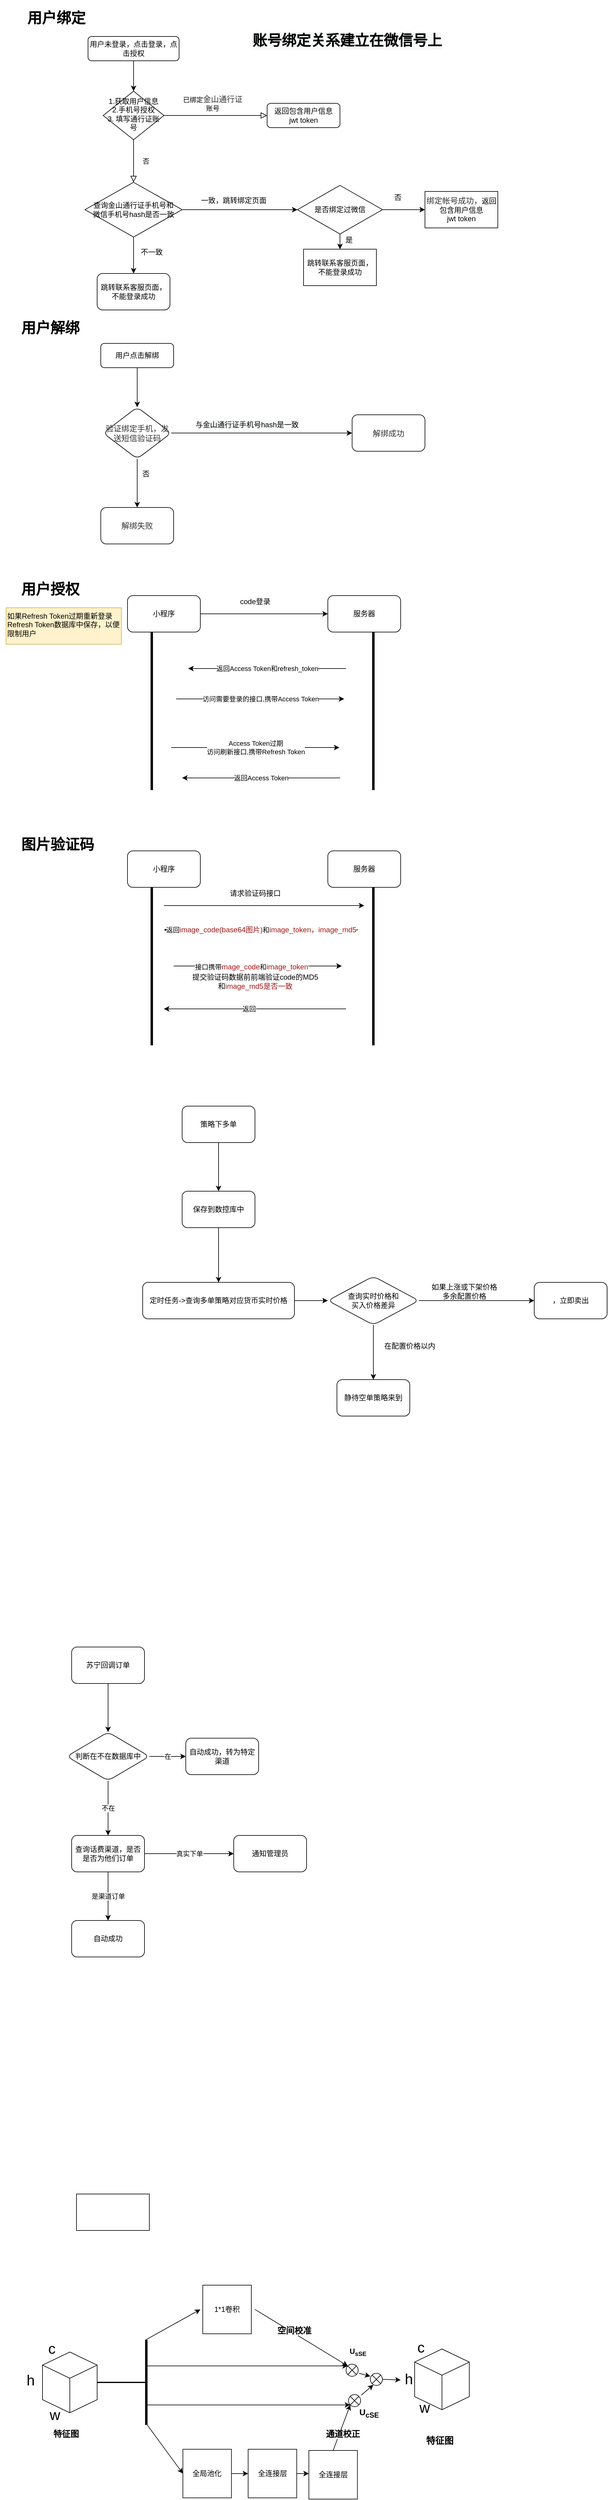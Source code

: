 <mxfile version="20.7.4" type="github">
  <diagram id="C5RBs43oDa-KdzZeNtuy" name="Page-1">
    <mxGraphModel dx="975" dy="707" grid="0" gridSize="10" guides="1" tooltips="1" connect="1" arrows="1" fold="1" page="1" pageScale="1" pageWidth="827" pageHeight="1169" math="0" shadow="0">
      <root>
        <mxCell id="WIyWlLk6GJQsqaUBKTNV-0" />
        <mxCell id="WIyWlLk6GJQsqaUBKTNV-1" parent="WIyWlLk6GJQsqaUBKTNV-0" />
        <mxCell id="JQb2HkawdjwSyJqSRHTh-34" value="" style="edgeStyle=orthogonalEdgeStyle;rounded=0;orthogonalLoop=1;jettySize=auto;html=1;" parent="WIyWlLk6GJQsqaUBKTNV-1" source="WIyWlLk6GJQsqaUBKTNV-3" target="WIyWlLk6GJQsqaUBKTNV-6" edge="1">
          <mxGeometry relative="1" as="geometry" />
        </mxCell>
        <mxCell id="WIyWlLk6GJQsqaUBKTNV-3" value="用户未登录，点击登录，点击授权" style="rounded=1;whiteSpace=wrap;html=1;fontSize=12;glass=0;strokeWidth=1;shadow=0;" parent="WIyWlLk6GJQsqaUBKTNV-1" vertex="1">
          <mxGeometry x="145" y="80" width="150" height="40" as="geometry" />
        </mxCell>
        <mxCell id="WIyWlLk6GJQsqaUBKTNV-4" value="否" style="rounded=0;html=1;jettySize=auto;orthogonalLoop=1;fontSize=11;endArrow=block;endFill=0;endSize=8;strokeWidth=1;shadow=0;labelBackgroundColor=none;edgeStyle=orthogonalEdgeStyle;entryX=0.5;entryY=0;entryDx=0;entryDy=0;" parent="WIyWlLk6GJQsqaUBKTNV-1" source="WIyWlLk6GJQsqaUBKTNV-6" target="JQb2HkawdjwSyJqSRHTh-35" edge="1">
          <mxGeometry y="20" relative="1" as="geometry">
            <mxPoint as="offset" />
            <mxPoint x="220" y="310" as="targetPoint" />
          </mxGeometry>
        </mxCell>
        <mxCell id="WIyWlLk6GJQsqaUBKTNV-5" value="已绑定&lt;span style=&quot;color: rgb(51 , 51 , 51) ; font-family: &amp;#34;arial normal&amp;#34; , &amp;#34;arial&amp;#34; ; font-size: 13px&quot;&gt;金山通行证&lt;/span&gt;&lt;br&gt;账号" style="edgeStyle=orthogonalEdgeStyle;rounded=0;html=1;jettySize=auto;orthogonalLoop=1;fontSize=11;endArrow=block;endFill=0;endSize=8;strokeWidth=1;shadow=0;labelBackgroundColor=none;" parent="WIyWlLk6GJQsqaUBKTNV-1" source="WIyWlLk6GJQsqaUBKTNV-6" target="WIyWlLk6GJQsqaUBKTNV-7" edge="1">
          <mxGeometry x="-0.059" y="20" relative="1" as="geometry">
            <mxPoint as="offset" />
          </mxGeometry>
        </mxCell>
        <mxCell id="WIyWlLk6GJQsqaUBKTNV-6" value="1.获取用户信息&lt;br&gt;2.手机号授权&lt;br&gt;3. 填写通行证账号" style="rhombus;whiteSpace=wrap;html=1;shadow=0;fontFamily=Helvetica;fontSize=12;align=center;strokeWidth=1;spacing=6;spacingTop=-4;" parent="WIyWlLk6GJQsqaUBKTNV-1" vertex="1">
          <mxGeometry x="170" y="170" width="100" height="80" as="geometry" />
        </mxCell>
        <mxCell id="WIyWlLk6GJQsqaUBKTNV-7" value="返回包含用户信息&lt;br&gt;jwt token" style="rounded=1;whiteSpace=wrap;html=1;fontSize=12;glass=0;strokeWidth=1;shadow=0;" parent="WIyWlLk6GJQsqaUBKTNV-1" vertex="1">
          <mxGeometry x="440" y="190" width="120" height="40" as="geometry" />
        </mxCell>
        <mxCell id="JQb2HkawdjwSyJqSRHTh-8" value="" style="edgeStyle=orthogonalEdgeStyle;rounded=0;orthogonalLoop=1;jettySize=auto;html=1;exitX=0.5;exitY=1;exitDx=0;exitDy=0;" parent="WIyWlLk6GJQsqaUBKTNV-1" source="JQb2HkawdjwSyJqSRHTh-35" target="JQb2HkawdjwSyJqSRHTh-7" edge="1">
          <mxGeometry relative="1" as="geometry">
            <mxPoint x="240" y="370" as="sourcePoint" />
          </mxGeometry>
        </mxCell>
        <mxCell id="JQb2HkawdjwSyJqSRHTh-31" style="edgeStyle=orthogonalEdgeStyle;rounded=0;orthogonalLoop=1;jettySize=auto;html=1;entryX=0;entryY=0.5;entryDx=0;entryDy=0;exitX=1;exitY=0.5;exitDx=0;exitDy=0;" parent="WIyWlLk6GJQsqaUBKTNV-1" source="JQb2HkawdjwSyJqSRHTh-35" target="JQb2HkawdjwSyJqSRHTh-13" edge="1">
          <mxGeometry relative="1" as="geometry">
            <mxPoint x="320" y="340" as="sourcePoint" />
            <Array as="points">
              <mxPoint x="490" y="365" />
            </Array>
          </mxGeometry>
        </mxCell>
        <mxCell id="JQb2HkawdjwSyJqSRHTh-5" value="一致，跳转绑定页面" style="text;html=1;strokeColor=none;fillColor=none;align=center;verticalAlign=middle;whiteSpace=wrap;rounded=0;" parent="WIyWlLk6GJQsqaUBKTNV-1" vertex="1">
          <mxGeometry x="320" y="335" width="130" height="30" as="geometry" />
        </mxCell>
        <mxCell id="JQb2HkawdjwSyJqSRHTh-7" value="&lt;span&gt;跳转联系客服页面，不能登录成功&lt;/span&gt;" style="whiteSpace=wrap;html=1;rounded=1;" parent="WIyWlLk6GJQsqaUBKTNV-1" vertex="1">
          <mxGeometry x="160" y="470" width="120" height="60" as="geometry" />
        </mxCell>
        <mxCell id="JQb2HkawdjwSyJqSRHTh-9" value="不一致" style="text;html=1;strokeColor=none;fillColor=none;align=center;verticalAlign=middle;whiteSpace=wrap;rounded=0;" parent="WIyWlLk6GJQsqaUBKTNV-1" vertex="1">
          <mxGeometry x="200" y="420" width="100" height="30" as="geometry" />
        </mxCell>
        <mxCell id="JQb2HkawdjwSyJqSRHTh-15" value="" style="edgeStyle=orthogonalEdgeStyle;rounded=0;orthogonalLoop=1;jettySize=auto;html=1;" parent="WIyWlLk6GJQsqaUBKTNV-1" source="JQb2HkawdjwSyJqSRHTh-13" target="JQb2HkawdjwSyJqSRHTh-14" edge="1">
          <mxGeometry relative="1" as="geometry" />
        </mxCell>
        <mxCell id="JQb2HkawdjwSyJqSRHTh-18" value="" style="edgeStyle=orthogonalEdgeStyle;rounded=0;orthogonalLoop=1;jettySize=auto;html=1;" parent="WIyWlLk6GJQsqaUBKTNV-1" source="JQb2HkawdjwSyJqSRHTh-13" target="JQb2HkawdjwSyJqSRHTh-17" edge="1">
          <mxGeometry relative="1" as="geometry" />
        </mxCell>
        <mxCell id="JQb2HkawdjwSyJqSRHTh-13" value="&lt;span&gt;是否绑定过微信&lt;/span&gt;" style="rhombus;whiteSpace=wrap;html=1;" parent="WIyWlLk6GJQsqaUBKTNV-1" vertex="1">
          <mxGeometry x="490" y="325" width="140" height="80" as="geometry" />
        </mxCell>
        <mxCell id="JQb2HkawdjwSyJqSRHTh-14" value="&lt;span&gt;跳转联系客服页面，不能登录成功&lt;/span&gt;" style="whiteSpace=wrap;html=1;" parent="WIyWlLk6GJQsqaUBKTNV-1" vertex="1">
          <mxGeometry x="500" y="430" width="120" height="60" as="geometry" />
        </mxCell>
        <mxCell id="JQb2HkawdjwSyJqSRHTh-16" value="是" style="text;html=1;strokeColor=none;fillColor=none;align=center;verticalAlign=middle;whiteSpace=wrap;rounded=0;" parent="WIyWlLk6GJQsqaUBKTNV-1" vertex="1">
          <mxGeometry x="510" y="400" width="130" height="30" as="geometry" />
        </mxCell>
        <mxCell id="JQb2HkawdjwSyJqSRHTh-17" value="&lt;span style=&quot;color: rgb(51 , 51 , 51) ; font-family: &amp;#34;arial normal&amp;#34; , &amp;#34;arial&amp;#34; ; font-size: 13px&quot;&gt;绑定帐号成功，&lt;/span&gt;返回包含用户信息&lt;br&gt;jwt token" style="whiteSpace=wrap;html=1;" parent="WIyWlLk6GJQsqaUBKTNV-1" vertex="1">
          <mxGeometry x="700" y="335" width="120" height="60" as="geometry" />
        </mxCell>
        <mxCell id="JQb2HkawdjwSyJqSRHTh-19" value="&lt;h1&gt;用户绑定&lt;/h1&gt;" style="text;html=1;strokeColor=none;fillColor=none;spacing=5;spacingTop=-20;whiteSpace=wrap;overflow=hidden;rounded=0;" parent="WIyWlLk6GJQsqaUBKTNV-1" vertex="1">
          <mxGeometry x="40" y="30" width="190" height="40" as="geometry" />
        </mxCell>
        <mxCell id="JQb2HkawdjwSyJqSRHTh-20" value="&lt;h1&gt;用户解绑&lt;/h1&gt;&lt;p&gt;&lt;br&gt;&lt;/p&gt;" style="text;html=1;strokeColor=none;fillColor=none;spacing=5;spacingTop=-20;whiteSpace=wrap;overflow=hidden;rounded=0;" parent="WIyWlLk6GJQsqaUBKTNV-1" vertex="1">
          <mxGeometry x="30" y="540" width="190" height="40" as="geometry" />
        </mxCell>
        <mxCell id="JQb2HkawdjwSyJqSRHTh-24" value="" style="edgeStyle=orthogonalEdgeStyle;rounded=0;orthogonalLoop=1;jettySize=auto;html=1;" parent="WIyWlLk6GJQsqaUBKTNV-1" source="JQb2HkawdjwSyJqSRHTh-22" target="JQb2HkawdjwSyJqSRHTh-23" edge="1">
          <mxGeometry relative="1" as="geometry" />
        </mxCell>
        <mxCell id="JQb2HkawdjwSyJqSRHTh-22" value="用户点击解绑&lt;br&gt;" style="rounded=1;whiteSpace=wrap;html=1;fontSize=12;glass=0;strokeWidth=1;shadow=0;" parent="WIyWlLk6GJQsqaUBKTNV-1" vertex="1">
          <mxGeometry x="166" y="585" width="120" height="40" as="geometry" />
        </mxCell>
        <mxCell id="JQb2HkawdjwSyJqSRHTh-26" value="" style="edgeStyle=orthogonalEdgeStyle;rounded=0;orthogonalLoop=1;jettySize=auto;html=1;" parent="WIyWlLk6GJQsqaUBKTNV-1" source="JQb2HkawdjwSyJqSRHTh-23" target="JQb2HkawdjwSyJqSRHTh-25" edge="1">
          <mxGeometry relative="1" as="geometry" />
        </mxCell>
        <mxCell id="JQb2HkawdjwSyJqSRHTh-28" value="" style="edgeStyle=orthogonalEdgeStyle;rounded=0;orthogonalLoop=1;jettySize=auto;html=1;" parent="WIyWlLk6GJQsqaUBKTNV-1" source="JQb2HkawdjwSyJqSRHTh-23" target="JQb2HkawdjwSyJqSRHTh-27" edge="1">
          <mxGeometry relative="1" as="geometry" />
        </mxCell>
        <mxCell id="JQb2HkawdjwSyJqSRHTh-23" value="&lt;span style=&quot;color: rgb(51 , 51 , 51) ; font-family: &amp;#34;arial normal&amp;#34; , &amp;#34;arial&amp;#34; ; font-size: 13px&quot;&gt;验证绑定手机，发送短信验证码&lt;/span&gt;" style="rhombus;whiteSpace=wrap;html=1;rounded=1;glass=0;strokeWidth=1;shadow=0;" parent="WIyWlLk6GJQsqaUBKTNV-1" vertex="1">
          <mxGeometry x="170" y="690" width="112" height="85" as="geometry" />
        </mxCell>
        <mxCell id="JQb2HkawdjwSyJqSRHTh-25" value="&lt;span style=&quot;color: rgb(51 , 51 , 51) ; font-family: &amp;#34;arial normal&amp;#34; , &amp;#34;arial&amp;#34; ; font-size: 13px&quot;&gt;解绑成功&lt;/span&gt;" style="whiteSpace=wrap;html=1;rounded=1;glass=0;strokeWidth=1;shadow=0;" parent="WIyWlLk6GJQsqaUBKTNV-1" vertex="1">
          <mxGeometry x="580" y="702.5" width="120" height="60" as="geometry" />
        </mxCell>
        <mxCell id="JQb2HkawdjwSyJqSRHTh-27" value="&lt;span style=&quot;color: rgb(51 , 51 , 51) ; font-family: &amp;#34;arial normal&amp;#34; , &amp;#34;arial&amp;#34; ; font-size: 13px&quot;&gt;解绑失败&lt;/span&gt;" style="whiteSpace=wrap;html=1;rounded=1;glass=0;strokeWidth=1;shadow=0;" parent="WIyWlLk6GJQsqaUBKTNV-1" vertex="1">
          <mxGeometry x="166" y="855" width="120" height="60" as="geometry" />
        </mxCell>
        <mxCell id="JQb2HkawdjwSyJqSRHTh-29" value="&lt;span style=&quot;color: rgb(0 , 0 , 0) ; font-family: &amp;#34;helvetica&amp;#34; ; font-size: 12px ; font-style: normal ; font-weight: 400 ; letter-spacing: normal ; text-align: center ; text-indent: 0px ; text-transform: none ; word-spacing: 0px ; background-color: rgb(248 , 249 , 250) ; display: inline ; float: none&quot;&gt;与金山通行证手机号hash是一致&lt;/span&gt;" style="text;whiteSpace=wrap;html=1;" parent="WIyWlLk6GJQsqaUBKTNV-1" vertex="1">
          <mxGeometry x="320" y="705" width="270" height="30" as="geometry" />
        </mxCell>
        <mxCell id="JQb2HkawdjwSyJqSRHTh-30" value="否" style="text;html=1;align=center;verticalAlign=middle;resizable=0;points=[];autosize=1;strokeColor=none;fillColor=none;" parent="WIyWlLk6GJQsqaUBKTNV-1" vertex="1">
          <mxGeometry x="225" y="790" width="30" height="20" as="geometry" />
        </mxCell>
        <mxCell id="JQb2HkawdjwSyJqSRHTh-32" value="否" style="text;html=1;align=center;verticalAlign=middle;resizable=0;points=[];autosize=1;strokeColor=none;fillColor=none;" parent="WIyWlLk6GJQsqaUBKTNV-1" vertex="1">
          <mxGeometry x="640" y="335" width="30" height="20" as="geometry" />
        </mxCell>
        <mxCell id="JQb2HkawdjwSyJqSRHTh-33" value="&lt;h1 style=&quot;color: rgb(0 , 0 , 0) ; font-family: &amp;#34;helvetica&amp;#34; ; font-style: normal ; letter-spacing: normal ; text-align: left ; text-indent: 0px ; text-transform: none ; word-spacing: 0px ; background-color: rgb(248 , 249 , 250)&quot;&gt;账号绑定关系建立在微信号上&lt;/h1&gt;" style="text;whiteSpace=wrap;html=1;" parent="WIyWlLk6GJQsqaUBKTNV-1" vertex="1">
          <mxGeometry x="414" y="50" width="340" height="60" as="geometry" />
        </mxCell>
        <mxCell id="JQb2HkawdjwSyJqSRHTh-35" value="&lt;span&gt;查询金山通行证手机号和&lt;br&gt;微信手机号hash是否一致&lt;/span&gt;" style="rhombus;whiteSpace=wrap;html=1;" parent="WIyWlLk6GJQsqaUBKTNV-1" vertex="1">
          <mxGeometry x="140" y="320" width="160" height="90" as="geometry" />
        </mxCell>
        <mxCell id="JQb2HkawdjwSyJqSRHTh-37" value="&lt;h1&gt;用户授权&lt;/h1&gt;&lt;p&gt;&lt;br&gt;&lt;/p&gt;" style="text;html=1;strokeColor=none;fillColor=none;spacing=5;spacingTop=-20;whiteSpace=wrap;overflow=hidden;rounded=0;" parent="WIyWlLk6GJQsqaUBKTNV-1" vertex="1">
          <mxGeometry x="30" y="970" width="190" height="40" as="geometry" />
        </mxCell>
        <mxCell id="JQb2HkawdjwSyJqSRHTh-40" style="edgeStyle=orthogonalEdgeStyle;rounded=0;orthogonalLoop=1;jettySize=auto;html=1;" parent="WIyWlLk6GJQsqaUBKTNV-1" source="JQb2HkawdjwSyJqSRHTh-38" target="JQb2HkawdjwSyJqSRHTh-39" edge="1">
          <mxGeometry relative="1" as="geometry" />
        </mxCell>
        <mxCell id="JQb2HkawdjwSyJqSRHTh-38" value="小程序" style="rounded=1;whiteSpace=wrap;html=1;" parent="WIyWlLk6GJQsqaUBKTNV-1" vertex="1">
          <mxGeometry x="210" y="1000" width="120" height="60" as="geometry" />
        </mxCell>
        <mxCell id="JQb2HkawdjwSyJqSRHTh-39" value="服务器" style="rounded=1;whiteSpace=wrap;html=1;" parent="WIyWlLk6GJQsqaUBKTNV-1" vertex="1">
          <mxGeometry x="540" y="1000" width="120" height="60" as="geometry" />
        </mxCell>
        <mxCell id="JQb2HkawdjwSyJqSRHTh-41" value="code登录" style="text;html=1;align=center;verticalAlign=middle;resizable=0;points=[];autosize=1;strokeColor=none;fillColor=none;" parent="WIyWlLk6GJQsqaUBKTNV-1" vertex="1">
          <mxGeometry x="385" y="1000" width="70" height="20" as="geometry" />
        </mxCell>
        <mxCell id="JQb2HkawdjwSyJqSRHTh-42" value="" style="line;strokeWidth=4;direction=south;html=1;perimeter=backbonePerimeter;points=[];outlineConnect=0;" parent="WIyWlLk6GJQsqaUBKTNV-1" vertex="1">
          <mxGeometry x="610" y="1060" width="10" height="260" as="geometry" />
        </mxCell>
        <mxCell id="JQb2HkawdjwSyJqSRHTh-43" value="" style="endArrow=classic;html=1;rounded=0;" parent="WIyWlLk6GJQsqaUBKTNV-1" edge="1">
          <mxGeometry relative="1" as="geometry">
            <mxPoint x="570" y="1120" as="sourcePoint" />
            <mxPoint x="310" y="1120" as="targetPoint" />
          </mxGeometry>
        </mxCell>
        <mxCell id="JQb2HkawdjwSyJqSRHTh-44" value="返回Access Token和refresh_token" style="edgeLabel;resizable=0;html=1;align=center;verticalAlign=middle;" parent="JQb2HkawdjwSyJqSRHTh-43" connectable="0" vertex="1">
          <mxGeometry relative="1" as="geometry" />
        </mxCell>
        <mxCell id="JQb2HkawdjwSyJqSRHTh-46" value="" style="line;strokeWidth=4;direction=south;html=1;perimeter=backbonePerimeter;points=[];outlineConnect=0;" parent="WIyWlLk6GJQsqaUBKTNV-1" vertex="1">
          <mxGeometry x="245" y="1060" width="10" height="260" as="geometry" />
        </mxCell>
        <mxCell id="JQb2HkawdjwSyJqSRHTh-47" value="" style="endArrow=classic;html=1;rounded=0;" parent="WIyWlLk6GJQsqaUBKTNV-1" edge="1">
          <mxGeometry relative="1" as="geometry">
            <mxPoint x="290" y="1170" as="sourcePoint" />
            <mxPoint x="567" y="1170.0" as="targetPoint" />
          </mxGeometry>
        </mxCell>
        <mxCell id="JQb2HkawdjwSyJqSRHTh-48" value="访问需要登录的接口,携带Access Token" style="edgeLabel;resizable=0;html=1;align=center;verticalAlign=middle;" parent="JQb2HkawdjwSyJqSRHTh-47" connectable="0" vertex="1">
          <mxGeometry relative="1" as="geometry" />
        </mxCell>
        <mxCell id="JQb2HkawdjwSyJqSRHTh-49" value="" style="endArrow=classic;html=1;rounded=0;" parent="WIyWlLk6GJQsqaUBKTNV-1" edge="1">
          <mxGeometry relative="1" as="geometry">
            <mxPoint x="560" y="1300.0" as="sourcePoint" />
            <mxPoint x="300" y="1300.0" as="targetPoint" />
          </mxGeometry>
        </mxCell>
        <mxCell id="JQb2HkawdjwSyJqSRHTh-50" value="返回Access Token" style="edgeLabel;resizable=0;html=1;align=center;verticalAlign=middle;" parent="JQb2HkawdjwSyJqSRHTh-49" connectable="0" vertex="1">
          <mxGeometry relative="1" as="geometry" />
        </mxCell>
        <mxCell id="JQb2HkawdjwSyJqSRHTh-51" value="" style="endArrow=classic;html=1;rounded=0;" parent="WIyWlLk6GJQsqaUBKTNV-1" edge="1">
          <mxGeometry relative="1" as="geometry">
            <mxPoint x="282" y="1250.0" as="sourcePoint" />
            <mxPoint x="559" y="1250.0" as="targetPoint" />
          </mxGeometry>
        </mxCell>
        <mxCell id="JQb2HkawdjwSyJqSRHTh-52" value="&lt;div&gt;&lt;span style=&quot;font-size: 11px&quot;&gt;Access Token过期&lt;/span&gt;&lt;/div&gt;&lt;div&gt;&lt;span style=&quot;font-size: 11px&quot;&gt;访问刷新接口,携带Refresh Token&lt;/span&gt;&lt;/div&gt;" style="edgeLabel;resizable=0;html=1;align=center;verticalAlign=middle;" parent="JQb2HkawdjwSyJqSRHTh-51" connectable="0" vertex="1">
          <mxGeometry relative="1" as="geometry" />
        </mxCell>
        <mxCell id="JQb2HkawdjwSyJqSRHTh-53" value="如果Refresh Token过期重新登录&lt;br&gt;Refresh Token数据库中保存，以便限制用户&lt;br&gt;" style="text;whiteSpace=wrap;html=1;fillColor=#fff2cc;strokeColor=#d6b656;" parent="WIyWlLk6GJQsqaUBKTNV-1" vertex="1">
          <mxGeometry x="10" y="1020" width="190" height="60" as="geometry" />
        </mxCell>
        <mxCell id="T7uYIX3uQ5JIbIwVG91x-0" value="&lt;h1&gt;图片验证码&lt;/h1&gt;" style="text;html=1;strokeColor=none;fillColor=none;spacing=5;spacingTop=-20;whiteSpace=wrap;overflow=hidden;rounded=0;" parent="WIyWlLk6GJQsqaUBKTNV-1" vertex="1">
          <mxGeometry x="30" y="1390" width="190" height="40" as="geometry" />
        </mxCell>
        <mxCell id="T7uYIX3uQ5JIbIwVG91x-1" style="edgeStyle=orthogonalEdgeStyle;rounded=0;orthogonalLoop=1;jettySize=auto;html=1;" parent="WIyWlLk6GJQsqaUBKTNV-1" edge="1">
          <mxGeometry relative="1" as="geometry">
            <mxPoint x="270" y="1510" as="sourcePoint" />
            <mxPoint x="600" y="1510" as="targetPoint" />
            <Array as="points">
              <mxPoint x="270" y="1510" />
            </Array>
          </mxGeometry>
        </mxCell>
        <mxCell id="T7uYIX3uQ5JIbIwVG91x-2" value="小程序" style="rounded=1;whiteSpace=wrap;html=1;" parent="WIyWlLk6GJQsqaUBKTNV-1" vertex="1">
          <mxGeometry x="210" y="1420" width="120" height="60" as="geometry" />
        </mxCell>
        <mxCell id="T7uYIX3uQ5JIbIwVG91x-3" value="服务器" style="rounded=1;whiteSpace=wrap;html=1;" parent="WIyWlLk6GJQsqaUBKTNV-1" vertex="1">
          <mxGeometry x="540" y="1420" width="120" height="60" as="geometry" />
        </mxCell>
        <mxCell id="T7uYIX3uQ5JIbIwVG91x-4" value="请求验证码接口" style="text;html=1;align=center;verticalAlign=middle;resizable=0;points=[];autosize=1;strokeColor=none;fillColor=none;" parent="WIyWlLk6GJQsqaUBKTNV-1" vertex="1">
          <mxGeometry x="370" y="1480" width="100" height="20" as="geometry" />
        </mxCell>
        <mxCell id="T7uYIX3uQ5JIbIwVG91x-5" value="" style="line;strokeWidth=4;direction=south;html=1;perimeter=backbonePerimeter;points=[];outlineConnect=0;" parent="WIyWlLk6GJQsqaUBKTNV-1" vertex="1">
          <mxGeometry x="610" y="1480" width="10" height="260" as="geometry" />
        </mxCell>
        <mxCell id="T7uYIX3uQ5JIbIwVG91x-6" value="" style="endArrow=classic;html=1;rounded=0;" parent="WIyWlLk6GJQsqaUBKTNV-1" edge="1">
          <mxGeometry relative="1" as="geometry">
            <mxPoint x="590" y="1550" as="sourcePoint" />
            <mxPoint x="270" y="1550" as="targetPoint" />
            <Array as="points">
              <mxPoint x="390" y="1550" />
            </Array>
          </mxGeometry>
        </mxCell>
        <mxCell id="T7uYIX3uQ5JIbIwVG91x-7" value="返回&lt;span style=&quot;color: rgb(163 , 21 , 21) ; background-color: rgb(255 , 255 , 254) ; font-size: 12px&quot;&gt;image_code(base64图片)&lt;/span&gt;和&lt;span style=&quot;color: rgb(163 , 21 , 21) ; background-color: rgb(255 , 255 , 254) ; font-size: 12px&quot;&gt;image_token，&lt;/span&gt;&lt;span style=&quot;color: rgb(163 , 21 , 21) ; background-color: rgb(255 , 255 , 254) ; font-size: 12px&quot;&gt;image_md5&lt;/span&gt;" style="edgeLabel;resizable=0;html=1;align=center;verticalAlign=middle;" parent="T7uYIX3uQ5JIbIwVG91x-6" connectable="0" vertex="1">
          <mxGeometry relative="1" as="geometry">
            <mxPoint as="offset" />
          </mxGeometry>
        </mxCell>
        <mxCell id="T7uYIX3uQ5JIbIwVG91x-8" value="" style="line;strokeWidth=4;direction=south;html=1;perimeter=backbonePerimeter;points=[];outlineConnect=0;" parent="WIyWlLk6GJQsqaUBKTNV-1" vertex="1">
          <mxGeometry x="245" y="1480" width="10" height="260" as="geometry" />
        </mxCell>
        <mxCell id="T7uYIX3uQ5JIbIwVG91x-9" value="" style="endArrow=classic;html=1;rounded=0;" parent="WIyWlLk6GJQsqaUBKTNV-1" edge="1">
          <mxGeometry relative="1" as="geometry">
            <mxPoint x="286" y="1609.5" as="sourcePoint" />
            <mxPoint x="563" y="1609.5" as="targetPoint" />
          </mxGeometry>
        </mxCell>
        <mxCell id="T7uYIX3uQ5JIbIwVG91x-10" value="接口携带&lt;span style=&quot;font-size: 12px ; color: rgb(163 , 21 , 21) ; background-color: rgb(255 , 255 , 254)&quot;&gt;mage_code&lt;/span&gt;和&lt;span style=&quot;font-size: 12px ; color: rgb(163 , 21 , 21) ; background-color: rgb(255 , 255 , 254)&quot;&gt;image_token&lt;/span&gt;" style="edgeLabel;resizable=0;html=1;align=center;verticalAlign=middle;" parent="T7uYIX3uQ5JIbIwVG91x-9" connectable="0" vertex="1">
          <mxGeometry relative="1" as="geometry">
            <mxPoint x="-11" y="1" as="offset" />
          </mxGeometry>
        </mxCell>
        <mxCell id="T7uYIX3uQ5JIbIwVG91x-11" value="" style="endArrow=classic;html=1;rounded=0;" parent="WIyWlLk6GJQsqaUBKTNV-1" edge="1">
          <mxGeometry relative="1" as="geometry">
            <mxPoint x="570" y="1680.0" as="sourcePoint" />
            <mxPoint x="270" y="1680" as="targetPoint" />
          </mxGeometry>
        </mxCell>
        <mxCell id="T7uYIX3uQ5JIbIwVG91x-12" value="返回" style="edgeLabel;resizable=0;html=1;align=center;verticalAlign=middle;" parent="T7uYIX3uQ5JIbIwVG91x-11" connectable="0" vertex="1">
          <mxGeometry relative="1" as="geometry">
            <mxPoint x="-10" as="offset" />
          </mxGeometry>
        </mxCell>
        <mxCell id="T7uYIX3uQ5JIbIwVG91x-15" value="提交验证码数据前前端验证code的MD5和&lt;span style=&quot;color: rgb(163 , 21 , 21) ; background-color: rgb(255 , 255 , 254)&quot;&gt;image_md5是否一致&lt;/span&gt;" style="text;html=1;strokeColor=none;fillColor=none;align=center;verticalAlign=middle;whiteSpace=wrap;rounded=0;" parent="WIyWlLk6GJQsqaUBKTNV-1" vertex="1">
          <mxGeometry x="312.5" y="1620" width="215" height="30" as="geometry" />
        </mxCell>
        <mxCell id="T7uYIX3uQ5JIbIwVG91x-19" value="" style="edgeStyle=orthogonalEdgeStyle;rounded=0;orthogonalLoop=1;jettySize=auto;html=1;" parent="WIyWlLk6GJQsqaUBKTNV-1" source="T7uYIX3uQ5JIbIwVG91x-17" target="T7uYIX3uQ5JIbIwVG91x-18" edge="1">
          <mxGeometry relative="1" as="geometry" />
        </mxCell>
        <mxCell id="T7uYIX3uQ5JIbIwVG91x-17" value="策略下多单" style="rounded=1;whiteSpace=wrap;html=1;" parent="WIyWlLk6GJQsqaUBKTNV-1" vertex="1">
          <mxGeometry x="300" y="1840" width="120" height="60" as="geometry" />
        </mxCell>
        <mxCell id="T7uYIX3uQ5JIbIwVG91x-21" value="" style="edgeStyle=orthogonalEdgeStyle;rounded=0;orthogonalLoop=1;jettySize=auto;html=1;" parent="WIyWlLk6GJQsqaUBKTNV-1" source="T7uYIX3uQ5JIbIwVG91x-18" target="T7uYIX3uQ5JIbIwVG91x-20" edge="1">
          <mxGeometry relative="1" as="geometry" />
        </mxCell>
        <mxCell id="T7uYIX3uQ5JIbIwVG91x-18" value="保存到数控库中" style="whiteSpace=wrap;html=1;rounded=1;" parent="WIyWlLk6GJQsqaUBKTNV-1" vertex="1">
          <mxGeometry x="300" y="1980" width="120" height="60" as="geometry" />
        </mxCell>
        <mxCell id="T7uYIX3uQ5JIbIwVG91x-23" value="" style="edgeStyle=orthogonalEdgeStyle;rounded=0;orthogonalLoop=1;jettySize=auto;html=1;" parent="WIyWlLk6GJQsqaUBKTNV-1" source="T7uYIX3uQ5JIbIwVG91x-20" target="T7uYIX3uQ5JIbIwVG91x-22" edge="1">
          <mxGeometry relative="1" as="geometry" />
        </mxCell>
        <mxCell id="T7uYIX3uQ5JIbIwVG91x-20" value="定时任务-&amp;gt;查询多单策略对应货币实时价格" style="whiteSpace=wrap;html=1;rounded=1;" parent="WIyWlLk6GJQsqaUBKTNV-1" vertex="1">
          <mxGeometry x="235" y="2130" width="250" height="60" as="geometry" />
        </mxCell>
        <mxCell id="T7uYIX3uQ5JIbIwVG91x-25" value="" style="edgeStyle=orthogonalEdgeStyle;rounded=0;orthogonalLoop=1;jettySize=auto;html=1;" parent="WIyWlLk6GJQsqaUBKTNV-1" source="T7uYIX3uQ5JIbIwVG91x-22" target="T7uYIX3uQ5JIbIwVG91x-24" edge="1">
          <mxGeometry relative="1" as="geometry" />
        </mxCell>
        <mxCell id="T7uYIX3uQ5JIbIwVG91x-27" value="" style="edgeStyle=orthogonalEdgeStyle;rounded=0;orthogonalLoop=1;jettySize=auto;html=1;" parent="WIyWlLk6GJQsqaUBKTNV-1" source="T7uYIX3uQ5JIbIwVG91x-22" target="T7uYIX3uQ5JIbIwVG91x-26" edge="1">
          <mxGeometry relative="1" as="geometry" />
        </mxCell>
        <mxCell id="T7uYIX3uQ5JIbIwVG91x-22" value="查询实时价格和&lt;br&gt;买入价格差异" style="rhombus;whiteSpace=wrap;html=1;rounded=1;" parent="WIyWlLk6GJQsqaUBKTNV-1" vertex="1">
          <mxGeometry x="540" y="2120" width="150" height="80" as="geometry" />
        </mxCell>
        <mxCell id="T7uYIX3uQ5JIbIwVG91x-24" value="&lt;span&gt;，立即卖出&lt;/span&gt;" style="whiteSpace=wrap;html=1;rounded=1;" parent="WIyWlLk6GJQsqaUBKTNV-1" vertex="1">
          <mxGeometry x="880" y="2130" width="120" height="60" as="geometry" />
        </mxCell>
        <mxCell id="T7uYIX3uQ5JIbIwVG91x-26" value="静待空单策略来到" style="whiteSpace=wrap;html=1;rounded=1;" parent="WIyWlLk6GJQsqaUBKTNV-1" vertex="1">
          <mxGeometry x="555" y="2290" width="120" height="60" as="geometry" />
        </mxCell>
        <mxCell id="T7uYIX3uQ5JIbIwVG91x-28" value="如果上涨或下架价格多余配置价格" style="text;html=1;strokeColor=none;fillColor=none;align=center;verticalAlign=middle;whiteSpace=wrap;rounded=0;" parent="WIyWlLk6GJQsqaUBKTNV-1" vertex="1">
          <mxGeometry x="710" y="2130" width="110" height="30" as="geometry" />
        </mxCell>
        <mxCell id="T7uYIX3uQ5JIbIwVG91x-29" value="在配置价格以内" style="text;html=1;strokeColor=none;fillColor=none;align=center;verticalAlign=middle;whiteSpace=wrap;rounded=0;" parent="WIyWlLk6GJQsqaUBKTNV-1" vertex="1">
          <mxGeometry x="620" y="2220" width="110" height="30" as="geometry" />
        </mxCell>
        <mxCell id="SHP-vjhlIxXGbBWJabS5-2" value="" style="edgeStyle=orthogonalEdgeStyle;rounded=0;orthogonalLoop=1;jettySize=auto;html=1;entryX=0.5;entryY=0;entryDx=0;entryDy=0;" parent="WIyWlLk6GJQsqaUBKTNV-1" source="SHP-vjhlIxXGbBWJabS5-0" target="SHP-vjhlIxXGbBWJabS5-3" edge="1">
          <mxGeometry relative="1" as="geometry">
            <mxPoint x="205" y="2870" as="targetPoint" />
          </mxGeometry>
        </mxCell>
        <mxCell id="SHP-vjhlIxXGbBWJabS5-0" value="苏宁回调订单" style="rounded=1;whiteSpace=wrap;html=1;" parent="WIyWlLk6GJQsqaUBKTNV-1" vertex="1">
          <mxGeometry x="118" y="2730" width="120" height="60" as="geometry" />
        </mxCell>
        <mxCell id="SHP-vjhlIxXGbBWJabS5-7" value="在" style="edgeStyle=orthogonalEdgeStyle;rounded=0;orthogonalLoop=1;jettySize=auto;html=1;" parent="WIyWlLk6GJQsqaUBKTNV-1" source="SHP-vjhlIxXGbBWJabS5-3" target="SHP-vjhlIxXGbBWJabS5-6" edge="1">
          <mxGeometry relative="1" as="geometry" />
        </mxCell>
        <mxCell id="SHP-vjhlIxXGbBWJabS5-11" value="不在" style="edgeStyle=orthogonalEdgeStyle;rounded=0;orthogonalLoop=1;jettySize=auto;html=1;" parent="WIyWlLk6GJQsqaUBKTNV-1" source="SHP-vjhlIxXGbBWJabS5-3" target="SHP-vjhlIxXGbBWJabS5-10" edge="1">
          <mxGeometry relative="1" as="geometry" />
        </mxCell>
        <mxCell id="SHP-vjhlIxXGbBWJabS5-3" value="判断在不在数据库中" style="rhombus;whiteSpace=wrap;html=1;rounded=1;" parent="WIyWlLk6GJQsqaUBKTNV-1" vertex="1">
          <mxGeometry x="110" y="2870" width="136" height="80" as="geometry" />
        </mxCell>
        <mxCell id="SHP-vjhlIxXGbBWJabS5-6" value="自动成功，转为特定渠道" style="whiteSpace=wrap;html=1;rounded=1;" parent="WIyWlLk6GJQsqaUBKTNV-1" vertex="1">
          <mxGeometry x="306" y="2880" width="120" height="60" as="geometry" />
        </mxCell>
        <mxCell id="SHP-vjhlIxXGbBWJabS5-16" value="是渠道订单" style="edgeStyle=orthogonalEdgeStyle;rounded=0;orthogonalLoop=1;jettySize=auto;html=1;" parent="WIyWlLk6GJQsqaUBKTNV-1" source="SHP-vjhlIxXGbBWJabS5-10" target="SHP-vjhlIxXGbBWJabS5-15" edge="1">
          <mxGeometry relative="1" as="geometry" />
        </mxCell>
        <mxCell id="SHP-vjhlIxXGbBWJabS5-18" value="真实下单" style="edgeStyle=orthogonalEdgeStyle;rounded=0;orthogonalLoop=1;jettySize=auto;html=1;" parent="WIyWlLk6GJQsqaUBKTNV-1" source="SHP-vjhlIxXGbBWJabS5-10" target="SHP-vjhlIxXGbBWJabS5-17" edge="1">
          <mxGeometry relative="1" as="geometry" />
        </mxCell>
        <mxCell id="SHP-vjhlIxXGbBWJabS5-10" value="查询话费渠道，是否是否为他们订单" style="whiteSpace=wrap;html=1;rounded=1;" parent="WIyWlLk6GJQsqaUBKTNV-1" vertex="1">
          <mxGeometry x="118" y="3040" width="120" height="60" as="geometry" />
        </mxCell>
        <mxCell id="SHP-vjhlIxXGbBWJabS5-15" value="自动成功" style="whiteSpace=wrap;html=1;rounded=1;" parent="WIyWlLk6GJQsqaUBKTNV-1" vertex="1">
          <mxGeometry x="118" y="3180" width="120" height="60" as="geometry" />
        </mxCell>
        <mxCell id="SHP-vjhlIxXGbBWJabS5-17" value="通知管理员" style="whiteSpace=wrap;html=1;rounded=1;" parent="WIyWlLk6GJQsqaUBKTNV-1" vertex="1">
          <mxGeometry x="385" y="3040" width="120" height="60" as="geometry" />
        </mxCell>
        <mxCell id="_lbmIbJqwapHj0YrJRdn-0" value="" style="rounded=0;whiteSpace=wrap;html=1;" parent="WIyWlLk6GJQsqaUBKTNV-1" vertex="1">
          <mxGeometry x="126" y="3630" width="120" height="60" as="geometry" />
        </mxCell>
        <mxCell id="D7TejCZE_duv7utmX-e_-0" value="" style="html=1;whiteSpace=wrap;shape=isoCube2;backgroundOutline=1;isoAngle=15;" vertex="1" parent="WIyWlLk6GJQsqaUBKTNV-1">
          <mxGeometry x="70" y="3890" width="90" height="100" as="geometry" />
        </mxCell>
        <mxCell id="D7TejCZE_duv7utmX-e_-1" value="" style="line;strokeWidth=2;html=1;" vertex="1" parent="WIyWlLk6GJQsqaUBKTNV-1">
          <mxGeometry x="160" y="3935" width="80" height="10" as="geometry" />
        </mxCell>
        <mxCell id="D7TejCZE_duv7utmX-e_-2" value="" style="line;strokeWidth=4;direction=south;html=1;perimeter=backbonePerimeter;points=[];outlineConnect=0;" vertex="1" parent="WIyWlLk6GJQsqaUBKTNV-1">
          <mxGeometry x="236" y="3870" width="10" height="140" as="geometry" />
        </mxCell>
        <mxCell id="D7TejCZE_duv7utmX-e_-3" value="" style="endArrow=classic;html=1;rounded=0;" edge="1" parent="WIyWlLk6GJQsqaUBKTNV-1">
          <mxGeometry width="50" height="50" relative="1" as="geometry">
            <mxPoint x="240" y="3870" as="sourcePoint" />
            <mxPoint x="330" y="3820" as="targetPoint" />
          </mxGeometry>
        </mxCell>
        <mxCell id="D7TejCZE_duv7utmX-e_-4" value="1*1卷积" style="whiteSpace=wrap;html=1;aspect=fixed;" vertex="1" parent="WIyWlLk6GJQsqaUBKTNV-1">
          <mxGeometry x="334" y="3780" width="80" height="80" as="geometry" />
        </mxCell>
        <mxCell id="D7TejCZE_duv7utmX-e_-5" value="" style="endArrow=classic;html=1;rounded=0;entryX=0;entryY=0;entryDx=0;entryDy=0;" edge="1" parent="WIyWlLk6GJQsqaUBKTNV-1" target="D7TejCZE_duv7utmX-e_-22">
          <mxGeometry width="50" height="50" relative="1" as="geometry">
            <mxPoint x="420" y="3820" as="sourcePoint" />
            <mxPoint x="530" y="3910" as="targetPoint" />
          </mxGeometry>
        </mxCell>
        <mxCell id="D7TejCZE_duv7utmX-e_-6" value="" style="endArrow=classic;html=1;rounded=0;entryX=0;entryY=0;entryDx=0;entryDy=0;" edge="1" parent="WIyWlLk6GJQsqaUBKTNV-1" source="D7TejCZE_duv7utmX-e_-2" target="D7TejCZE_duv7utmX-e_-22">
          <mxGeometry width="50" height="50" relative="1" as="geometry">
            <mxPoint x="250" y="3870" as="sourcePoint" />
            <mxPoint x="530" y="3920" as="targetPoint" />
          </mxGeometry>
        </mxCell>
        <mxCell id="D7TejCZE_duv7utmX-e_-8" value="" style="endArrow=classic;html=1;rounded=0;entryX=0;entryY=1;entryDx=0;entryDy=0;" edge="1" parent="WIyWlLk6GJQsqaUBKTNV-1" source="D7TejCZE_duv7utmX-e_-2" target="D7TejCZE_duv7utmX-e_-23">
          <mxGeometry width="50" height="50" relative="1" as="geometry">
            <mxPoint x="250" y="4000" as="sourcePoint" />
            <mxPoint x="530" y="3970" as="targetPoint" />
          </mxGeometry>
        </mxCell>
        <mxCell id="D7TejCZE_duv7utmX-e_-9" value="" style="endArrow=classic;html=1;rounded=0;entryX=0;entryY=0.5;entryDx=0;entryDy=0;" edge="1" parent="WIyWlLk6GJQsqaUBKTNV-1" source="D7TejCZE_duv7utmX-e_-2" target="D7TejCZE_duv7utmX-e_-10">
          <mxGeometry width="50" height="50" relative="1" as="geometry">
            <mxPoint x="245" y="4010" as="sourcePoint" />
            <mxPoint x="320" y="4060" as="targetPoint" />
          </mxGeometry>
        </mxCell>
        <mxCell id="D7TejCZE_duv7utmX-e_-10" value="全局池化" style="whiteSpace=wrap;html=1;aspect=fixed;" vertex="1" parent="WIyWlLk6GJQsqaUBKTNV-1">
          <mxGeometry x="301.25" y="4050" width="80" height="80" as="geometry" />
        </mxCell>
        <mxCell id="D7TejCZE_duv7utmX-e_-11" value="" style="endArrow=classic;html=1;rounded=0;" edge="1" parent="WIyWlLk6GJQsqaUBKTNV-1">
          <mxGeometry width="50" height="50" relative="1" as="geometry">
            <mxPoint x="381.25" y="4090" as="sourcePoint" />
            <mxPoint x="408.75" y="4090" as="targetPoint" />
          </mxGeometry>
        </mxCell>
        <mxCell id="D7TejCZE_duv7utmX-e_-12" value="全连接层" style="whiteSpace=wrap;html=1;aspect=fixed;" vertex="1" parent="WIyWlLk6GJQsqaUBKTNV-1">
          <mxGeometry x="408.75" y="4050" width="80" height="80" as="geometry" />
        </mxCell>
        <mxCell id="D7TejCZE_duv7utmX-e_-13" value="&lt;span style=&quot;color: rgb(0, 0, 0); font-family: Helvetica; font-style: normal; font-variant-ligatures: normal; font-variant-caps: normal; letter-spacing: normal; orphans: 2; text-align: center; text-indent: 0px; text-transform: none; widows: 2; word-spacing: 0px; -webkit-text-stroke-width: 0px; background-color: rgb(251, 251, 251); text-decoration-thickness: initial; text-decoration-style: initial; text-decoration-color: initial; float: none; display: inline !important;&quot;&gt;&lt;b style=&quot;&quot;&gt;&lt;font style=&quot;font-size: 14px;&quot;&gt;空间校准&lt;/font&gt;&lt;/b&gt;&lt;/span&gt;" style="text;whiteSpace=wrap;html=1;" vertex="1" parent="WIyWlLk6GJQsqaUBKTNV-1">
          <mxGeometry x="455" y="3840" width="80" height="40" as="geometry" />
        </mxCell>
        <mxCell id="D7TejCZE_duv7utmX-e_-15" value="" style="endArrow=classic;html=1;rounded=0;" edge="1" parent="WIyWlLk6GJQsqaUBKTNV-1">
          <mxGeometry width="50" height="50" relative="1" as="geometry">
            <mxPoint x="488.75" y="4090" as="sourcePoint" />
            <mxPoint x="508.75" y="4090" as="targetPoint" />
          </mxGeometry>
        </mxCell>
        <mxCell id="D7TejCZE_duv7utmX-e_-16" value="全连接层" style="whiteSpace=wrap;html=1;aspect=fixed;" vertex="1" parent="WIyWlLk6GJQsqaUBKTNV-1">
          <mxGeometry x="508.75" y="4052" width="80" height="80" as="geometry" />
        </mxCell>
        <mxCell id="D7TejCZE_duv7utmX-e_-21" value="" style="endArrow=classic;html=1;rounded=0;exitX=0.5;exitY=0;exitDx=0;exitDy=0;entryX=0;entryY=1;entryDx=0;entryDy=0;" edge="1" parent="WIyWlLk6GJQsqaUBKTNV-1" source="D7TejCZE_duv7utmX-e_-16" target="D7TejCZE_duv7utmX-e_-23">
          <mxGeometry width="50" height="50" relative="1" as="geometry">
            <mxPoint x="560" y="4012" as="sourcePoint" />
            <mxPoint x="540" y="3980" as="targetPoint" />
          </mxGeometry>
        </mxCell>
        <mxCell id="D7TejCZE_duv7utmX-e_-22" value="" style="shape=sumEllipse;perimeter=ellipsePerimeter;whiteSpace=wrap;html=1;backgroundOutline=1;" vertex="1" parent="WIyWlLk6GJQsqaUBKTNV-1">
          <mxGeometry x="570" y="3910" width="20" height="20" as="geometry" />
        </mxCell>
        <mxCell id="D7TejCZE_duv7utmX-e_-23" value="" style="shape=sumEllipse;perimeter=ellipsePerimeter;whiteSpace=wrap;html=1;backgroundOutline=1;" vertex="1" parent="WIyWlLk6GJQsqaUBKTNV-1">
          <mxGeometry x="574" y="3960" width="20" height="20" as="geometry" />
        </mxCell>
        <mxCell id="D7TejCZE_duv7utmX-e_-27" value="" style="endArrow=classic;html=1;rounded=0;exitX=0.5;exitY=0;exitDx=0;exitDy=0;" edge="1" parent="WIyWlLk6GJQsqaUBKTNV-1">
          <mxGeometry width="50" height="50" relative="1" as="geometry">
            <mxPoint x="591.54" y="3925" as="sourcePoint" />
            <mxPoint x="610" y="3930" as="targetPoint" />
            <Array as="points" />
          </mxGeometry>
        </mxCell>
        <mxCell id="D7TejCZE_duv7utmX-e_-28" value="" style="endArrow=classic;html=1;rounded=0;" edge="1" parent="WIyWlLk6GJQsqaUBKTNV-1">
          <mxGeometry width="50" height="50" relative="1" as="geometry">
            <mxPoint x="595" y="3961" as="sourcePoint" />
            <mxPoint x="615" y="3944" as="targetPoint" />
            <Array as="points" />
          </mxGeometry>
        </mxCell>
        <mxCell id="D7TejCZE_duv7utmX-e_-29" value="" style="shape=sumEllipse;perimeter=ellipsePerimeter;whiteSpace=wrap;html=1;backgroundOutline=1;" vertex="1" parent="WIyWlLk6GJQsqaUBKTNV-1">
          <mxGeometry x="610" y="3925" width="20" height="20" as="geometry" />
        </mxCell>
        <mxCell id="D7TejCZE_duv7utmX-e_-30" value="" style="endArrow=classic;html=1;rounded=0;exitX=1;exitY=0.5;exitDx=0;exitDy=0;" edge="1" parent="WIyWlLk6GJQsqaUBKTNV-1" source="D7TejCZE_duv7utmX-e_-29">
          <mxGeometry width="50" height="50" relative="1" as="geometry">
            <mxPoint x="630" y="3931" as="sourcePoint" />
            <mxPoint x="660" y="3936" as="targetPoint" />
            <Array as="points" />
          </mxGeometry>
        </mxCell>
        <mxCell id="D7TejCZE_duv7utmX-e_-31" value="" style="html=1;whiteSpace=wrap;shape=isoCube2;backgroundOutline=1;isoAngle=15;" vertex="1" parent="WIyWlLk6GJQsqaUBKTNV-1">
          <mxGeometry x="683" y="3885" width="90" height="100" as="geometry" />
        </mxCell>
        <mxCell id="D7TejCZE_duv7utmX-e_-32" value="&lt;span style=&quot;color: rgb(0, 0, 0); font-family: Helvetica; font-style: normal; font-variant-ligatures: normal; font-variant-caps: normal; letter-spacing: normal; orphans: 2; text-align: center; text-indent: 0px; text-transform: none; widows: 2; word-spacing: 0px; -webkit-text-stroke-width: 0px; background-color: rgb(251, 251, 251); text-decoration-thickness: initial; text-decoration-style: initial; text-decoration-color: initial; float: none; display: inline !important;&quot;&gt;&lt;font style=&quot;font-size: 14px;&quot;&gt;&lt;b&gt;特征图&lt;/b&gt;&lt;/font&gt;&lt;/span&gt;" style="text;whiteSpace=wrap;html=1;" vertex="1" parent="WIyWlLk6GJQsqaUBKTNV-1">
          <mxGeometry x="86" y="4010" width="80" height="40" as="geometry" />
        </mxCell>
        <mxCell id="D7TejCZE_duv7utmX-e_-33" value="&lt;span style=&quot;color: rgb(0, 0, 0); font-family: Helvetica; font-style: normal; font-variant-ligatures: normal; font-variant-caps: normal; letter-spacing: normal; orphans: 2; text-align: center; text-indent: 0px; text-transform: none; widows: 2; word-spacing: 0px; -webkit-text-stroke-width: 0px; background-color: rgb(251, 251, 251); text-decoration-thickness: initial; text-decoration-style: initial; text-decoration-color: initial; float: none; display: inline !important;&quot;&gt;&lt;font style=&quot;font-size: 15px;&quot;&gt;&lt;b&gt;特征图&lt;/b&gt;&lt;/font&gt;&lt;/span&gt;" style="text;whiteSpace=wrap;html=1;" vertex="1" parent="WIyWlLk6GJQsqaUBKTNV-1">
          <mxGeometry x="700" y="4020" width="80" height="40" as="geometry" />
        </mxCell>
        <mxCell id="D7TejCZE_duv7utmX-e_-34" value="&lt;span style=&quot;color: rgb(0, 0, 0); font-family: Helvetica; font-style: normal; font-variant-ligatures: normal; font-variant-caps: normal; letter-spacing: normal; orphans: 2; text-align: center; text-indent: 0px; text-transform: none; widows: 2; word-spacing: 0px; -webkit-text-stroke-width: 0px; background-color: rgb(251, 251, 251); text-decoration-thickness: initial; text-decoration-style: initial; text-decoration-color: initial; float: none; display: inline !important;&quot;&gt;&lt;b style=&quot;&quot;&gt;&lt;font style=&quot;font-size: 14px;&quot;&gt;通道校正&lt;/font&gt;&lt;/b&gt;&lt;/span&gt;" style="text;whiteSpace=wrap;html=1;" vertex="1" parent="WIyWlLk6GJQsqaUBKTNV-1">
          <mxGeometry x="535" y="4010" width="80" height="40" as="geometry" />
        </mxCell>
        <mxCell id="D7TejCZE_duv7utmX-e_-38" value="h" style="text;strokeColor=none;fillColor=none;html=1;fontSize=24;fontStyle=0;verticalAlign=middle;align=center;" vertex="1" parent="WIyWlLk6GJQsqaUBKTNV-1">
          <mxGeometry y="3917" width="100" height="40" as="geometry" />
        </mxCell>
        <mxCell id="D7TejCZE_duv7utmX-e_-39" value="w" style="text;strokeColor=none;fillColor=none;html=1;fontSize=24;fontStyle=0;verticalAlign=middle;align=center;" vertex="1" parent="WIyWlLk6GJQsqaUBKTNV-1">
          <mxGeometry x="40" y="3974" width="100" height="40" as="geometry" />
        </mxCell>
        <mxCell id="D7TejCZE_duv7utmX-e_-40" value="c" style="text;strokeColor=none;fillColor=none;html=1;fontSize=24;fontStyle=0;verticalAlign=middle;align=center;" vertex="1" parent="WIyWlLk6GJQsqaUBKTNV-1">
          <mxGeometry x="35" y="3865" width="100" height="40" as="geometry" />
        </mxCell>
        <mxCell id="D7TejCZE_duv7utmX-e_-41" value="c" style="text;strokeColor=none;fillColor=none;html=1;fontSize=24;fontStyle=0;verticalAlign=middle;align=center;" vertex="1" parent="WIyWlLk6GJQsqaUBKTNV-1">
          <mxGeometry x="643" y="3863" width="100" height="40" as="geometry" />
        </mxCell>
        <mxCell id="D7TejCZE_duv7utmX-e_-42" value="h" style="text;strokeColor=none;fillColor=none;html=1;fontSize=24;fontStyle=0;verticalAlign=middle;align=center;" vertex="1" parent="WIyWlLk6GJQsqaUBKTNV-1">
          <mxGeometry x="623" y="3915" width="100" height="40" as="geometry" />
        </mxCell>
        <mxCell id="D7TejCZE_duv7utmX-e_-43" value="w" style="text;strokeColor=none;fillColor=none;html=1;fontSize=24;fontStyle=0;verticalAlign=middle;align=center;" vertex="1" parent="WIyWlLk6GJQsqaUBKTNV-1">
          <mxGeometry x="649" y="3962" width="100" height="40" as="geometry" />
        </mxCell>
        <mxCell id="D7TejCZE_duv7utmX-e_-44" value="&lt;span lang=&quot;EN-US&quot;&gt;&lt;b&gt;U&lt;sub&gt;sSE&lt;/sub&gt;&lt;/b&gt;&lt;/span&gt;" style="text;whiteSpace=wrap;html=1;" vertex="1" parent="WIyWlLk6GJQsqaUBKTNV-1">
          <mxGeometry x="574" y="3875" width="80" height="40" as="geometry" />
        </mxCell>
        <mxCell id="D7TejCZE_duv7utmX-e_-45" value="&lt;span lang=&quot;EN-US&quot;&gt;&lt;b&gt;U&lt;sub&gt;cSE&lt;/sub&gt;&lt;/b&gt;&lt;/span&gt;" style="text;whiteSpace=wrap;html=1;fontSize=14;" vertex="1" parent="WIyWlLk6GJQsqaUBKTNV-1">
          <mxGeometry x="590" y="3974" width="53" height="42" as="geometry" />
        </mxCell>
      </root>
    </mxGraphModel>
  </diagram>
</mxfile>
